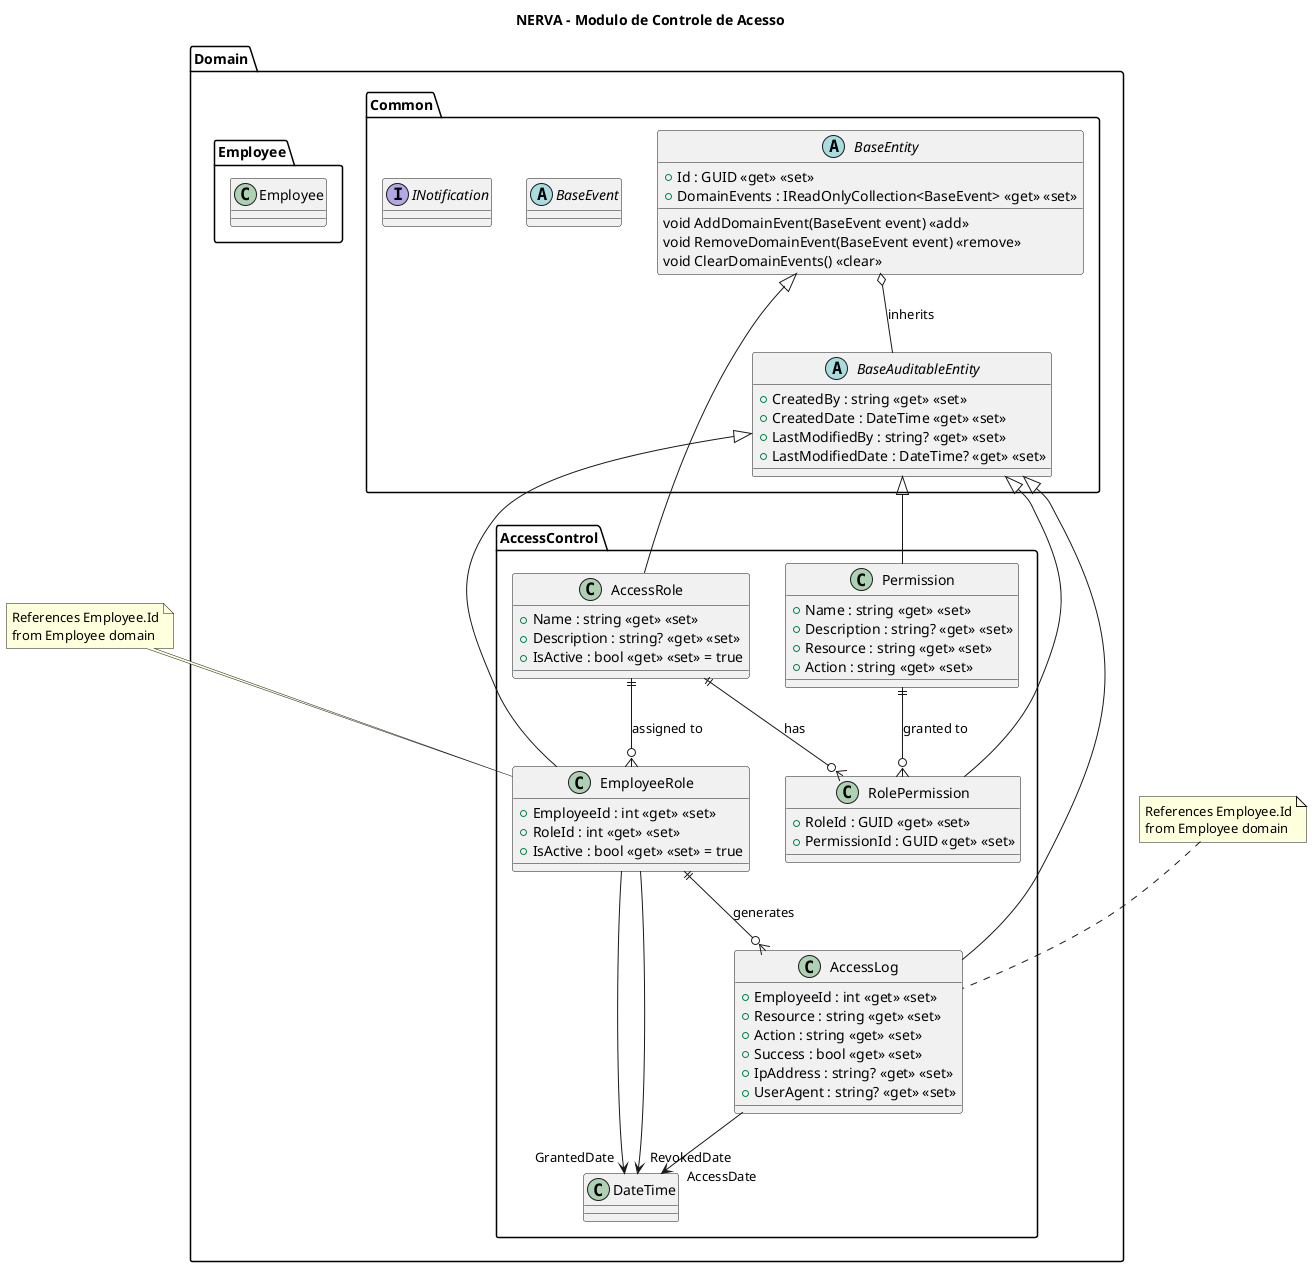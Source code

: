 @startuml NERVA_Access_Control_Module
!define NERVA_ACCESS_CONTROL

title NERVA - Modulo de Controle de Acesso

' ===== PACKAGE STRUCTURE =====
package "Domain.Common" {
    abstract class BaseEntity
    {
        + Id : GUID <<get>> <<set>>
        + DomainEvents : IReadOnlyCollection<BaseEvent> <<get>> <<set>>
        void AddDomainEvent(BaseEvent event) <<add>>
        void RemoveDomainEvent(BaseEvent event) <<remove>>
        void ClearDomainEvents() <<clear>>
    }

    abstract class BaseAuditableEntity 
    {
        + CreatedBy : string <<get>> <<set>>
        + CreatedDate : DateTime <<get>> <<set>>
        + LastModifiedBy : string? <<get>> <<set>>
        + LastModifiedDate : DateTime? <<get>> <<set>>
    }

    abstract class BaseEvent
    {

    }

    interface INotification
    {

    }

    BaseEntity o-- BaseAuditableEntity : "inherits"
}

package "Domain.AccessControl" {
    class AccessRole 
    {
        + Name : string <<get>> <<set>>
        + Description : string? <<get>> <<set>>
        + IsActive : bool <<get>> <<set>> = true
    }

    class Permission 
    {
        + Name : string <<get>> <<set>>
        + Description : string? <<get>> <<set>>
        + Resource : string <<get>> <<set>>
        + Action : string <<get>> <<set>>
    }

    class RolePermission 
    {
        + RoleId : GUID <<get>> <<set>>
        + PermissionId : GUID <<get>> <<set>>
    }

    class EmployeeRole 
    {
        + EmployeeId : int <<get>> <<set>>
        + RoleId : int <<get>> <<set>>
        + IsActive : bool <<get>> <<set>> = true
    }

    class AccessLog {
        + EmployeeId : int <<get>> <<set>>
        + Resource : string <<get>> <<set>>
        + Action : string <<get>> <<set>>
        + Success : bool <<get>> <<set>>
        + IpAddress : string? <<get>> <<set>>
        + UserAgent : string? <<get>> <<set>>
    }
    AccessLog --> "AccessDate" DateTime
    EmployeeRole --> "GrantedDate" DateTime
    EmployeeRole --> "RevokedDate" DateTime
}

package "Domain.Employee" {
    class Employee {
    }
}

' ===== INHERITANCE RELATIONSHIPS =====
BaseEntity <|-- AccessRole
BaseAuditableEntity <|-- Permission
BaseAuditableEntity <|-- RolePermission
BaseAuditableEntity <|-- EmployeeRole
BaseAuditableEntity <|-- AccessLog

' ===== DOMAIN RELATIONSHIPS =====
AccessRole ||--o{ RolePermission : "has"
Permission ||--o{ RolePermission : "granted to"
AccessRole ||--o{ EmployeeRole : "assigned to"
EmployeeRole ||--o{ AccessLog : "generates"

' ===== EXTERNAL REFERENCES =====
note top of EmployeeRole : References Employee.Id\nfrom Employee domain
note top of AccessLog : References Employee.Id\nfrom Employee domain

@enduml